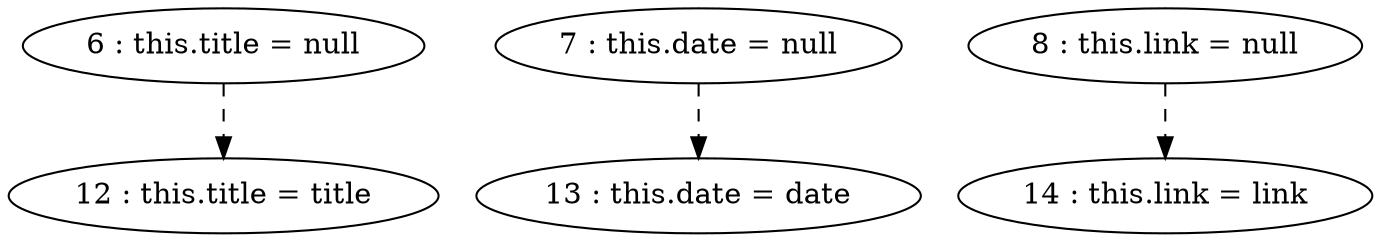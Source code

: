 digraph G {
"6 : this.title = null"
"6 : this.title = null" -> "12 : this.title = title" [style=dashed]
"7 : this.date = null"
"7 : this.date = null" -> "13 : this.date = date" [style=dashed]
"8 : this.link = null"
"8 : this.link = null" -> "14 : this.link = link" [style=dashed]
"12 : this.title = title"
"13 : this.date = date"
"14 : this.link = link"
}